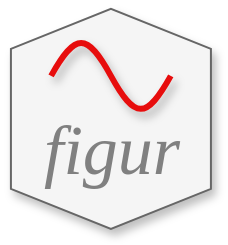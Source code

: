 <mxfile version="20.8.10" type="device"><diagram name="Page-1" id="GwSy-Tx1eHqkLbix6dKl"><mxGraphModel dx="810" dy="473" grid="1" gridSize="10" guides="1" tooltips="1" connect="1" arrows="1" fold="1" page="1" pageScale="1" pageWidth="690" pageHeight="980" math="0" shadow="0"><root><mxCell id="0"/><mxCell id="1" parent="0"/><mxCell id="V9NVG0GhElSRsZ_8JH3y-2" value="" style="shape=hexagon;perimeter=hexagonPerimeter2;whiteSpace=wrap;html=1;fixedSize=1;rotation=90;fillColor=#f5f5f5;strokeColor=#666666;rounded=0;shadow=1;fontColor=#333333;" parent="1" vertex="1"><mxGeometry x="91.46" y="296.46" width="110" height="100" as="geometry"/></mxCell><mxCell id="Vvvyhwtw2brvOZ0r6I5a-11" value="figur" style="text;html=1;strokeColor=none;fillColor=none;align=center;verticalAlign=middle;whiteSpace=wrap;rounded=0;fontFamily=Garamond;fontStyle=2;fontSize=35;fontColor=#808080;" parent="1" vertex="1"><mxGeometry x="116.62" y="347" width="60" height="30" as="geometry"/></mxCell><mxCell id="-S5t_c9FHf_qECkuurj7-3" value="" style="pointerEvents=1;verticalLabelPosition=bottom;shadow=1;dashed=0;align=center;html=1;verticalAlign=top;shape=mxgraph.electrical.waveforms.sine_wave;fontSize=35;fontColor=#808080;strokeColor=#e70d0d;strokeWidth=3;aspect=fixed;" vertex="1" parent="1"><mxGeometry x="116.54" y="303" width="59.84" height="44" as="geometry"/></mxCell></root></mxGraphModel></diagram></mxfile>